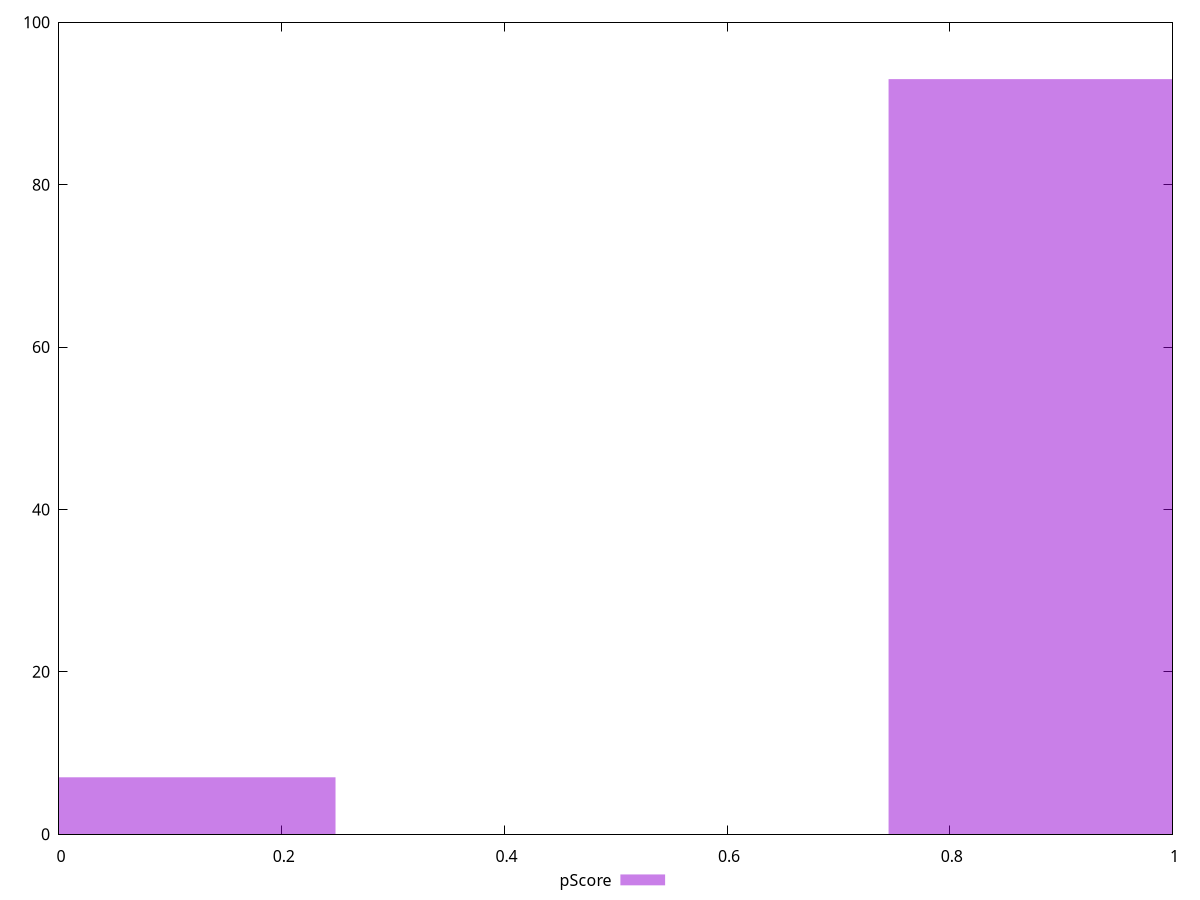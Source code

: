 reset

$pScore <<EOF
0 7
0.9933441849229264 93
EOF

set key outside below
set boxwidth 0.4966720924614632
set xrange [0:1]
set yrange [0:100]
set trange [0:100]
set style fill transparent solid 0.5 noborder
set terminal svg size 640, 490 enhanced background rgb 'white'
set output "reports/report_00027_2021-02-24T12-40-31.850Z/server-response-time/samples/music/pScore/histogram.svg"

plot $pScore title "pScore" with boxes

reset
